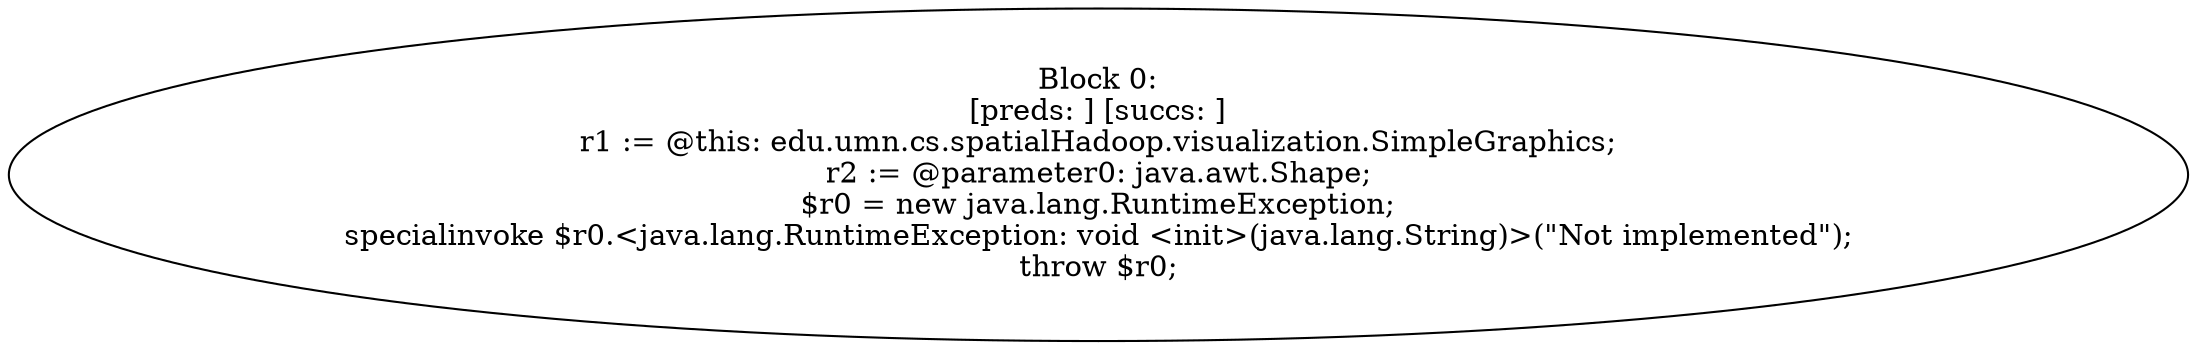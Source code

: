 digraph "unitGraph" {
    "Block 0:
[preds: ] [succs: ]
r1 := @this: edu.umn.cs.spatialHadoop.visualization.SimpleGraphics;
r2 := @parameter0: java.awt.Shape;
$r0 = new java.lang.RuntimeException;
specialinvoke $r0.<java.lang.RuntimeException: void <init>(java.lang.String)>(\"Not implemented\");
throw $r0;
"
}
